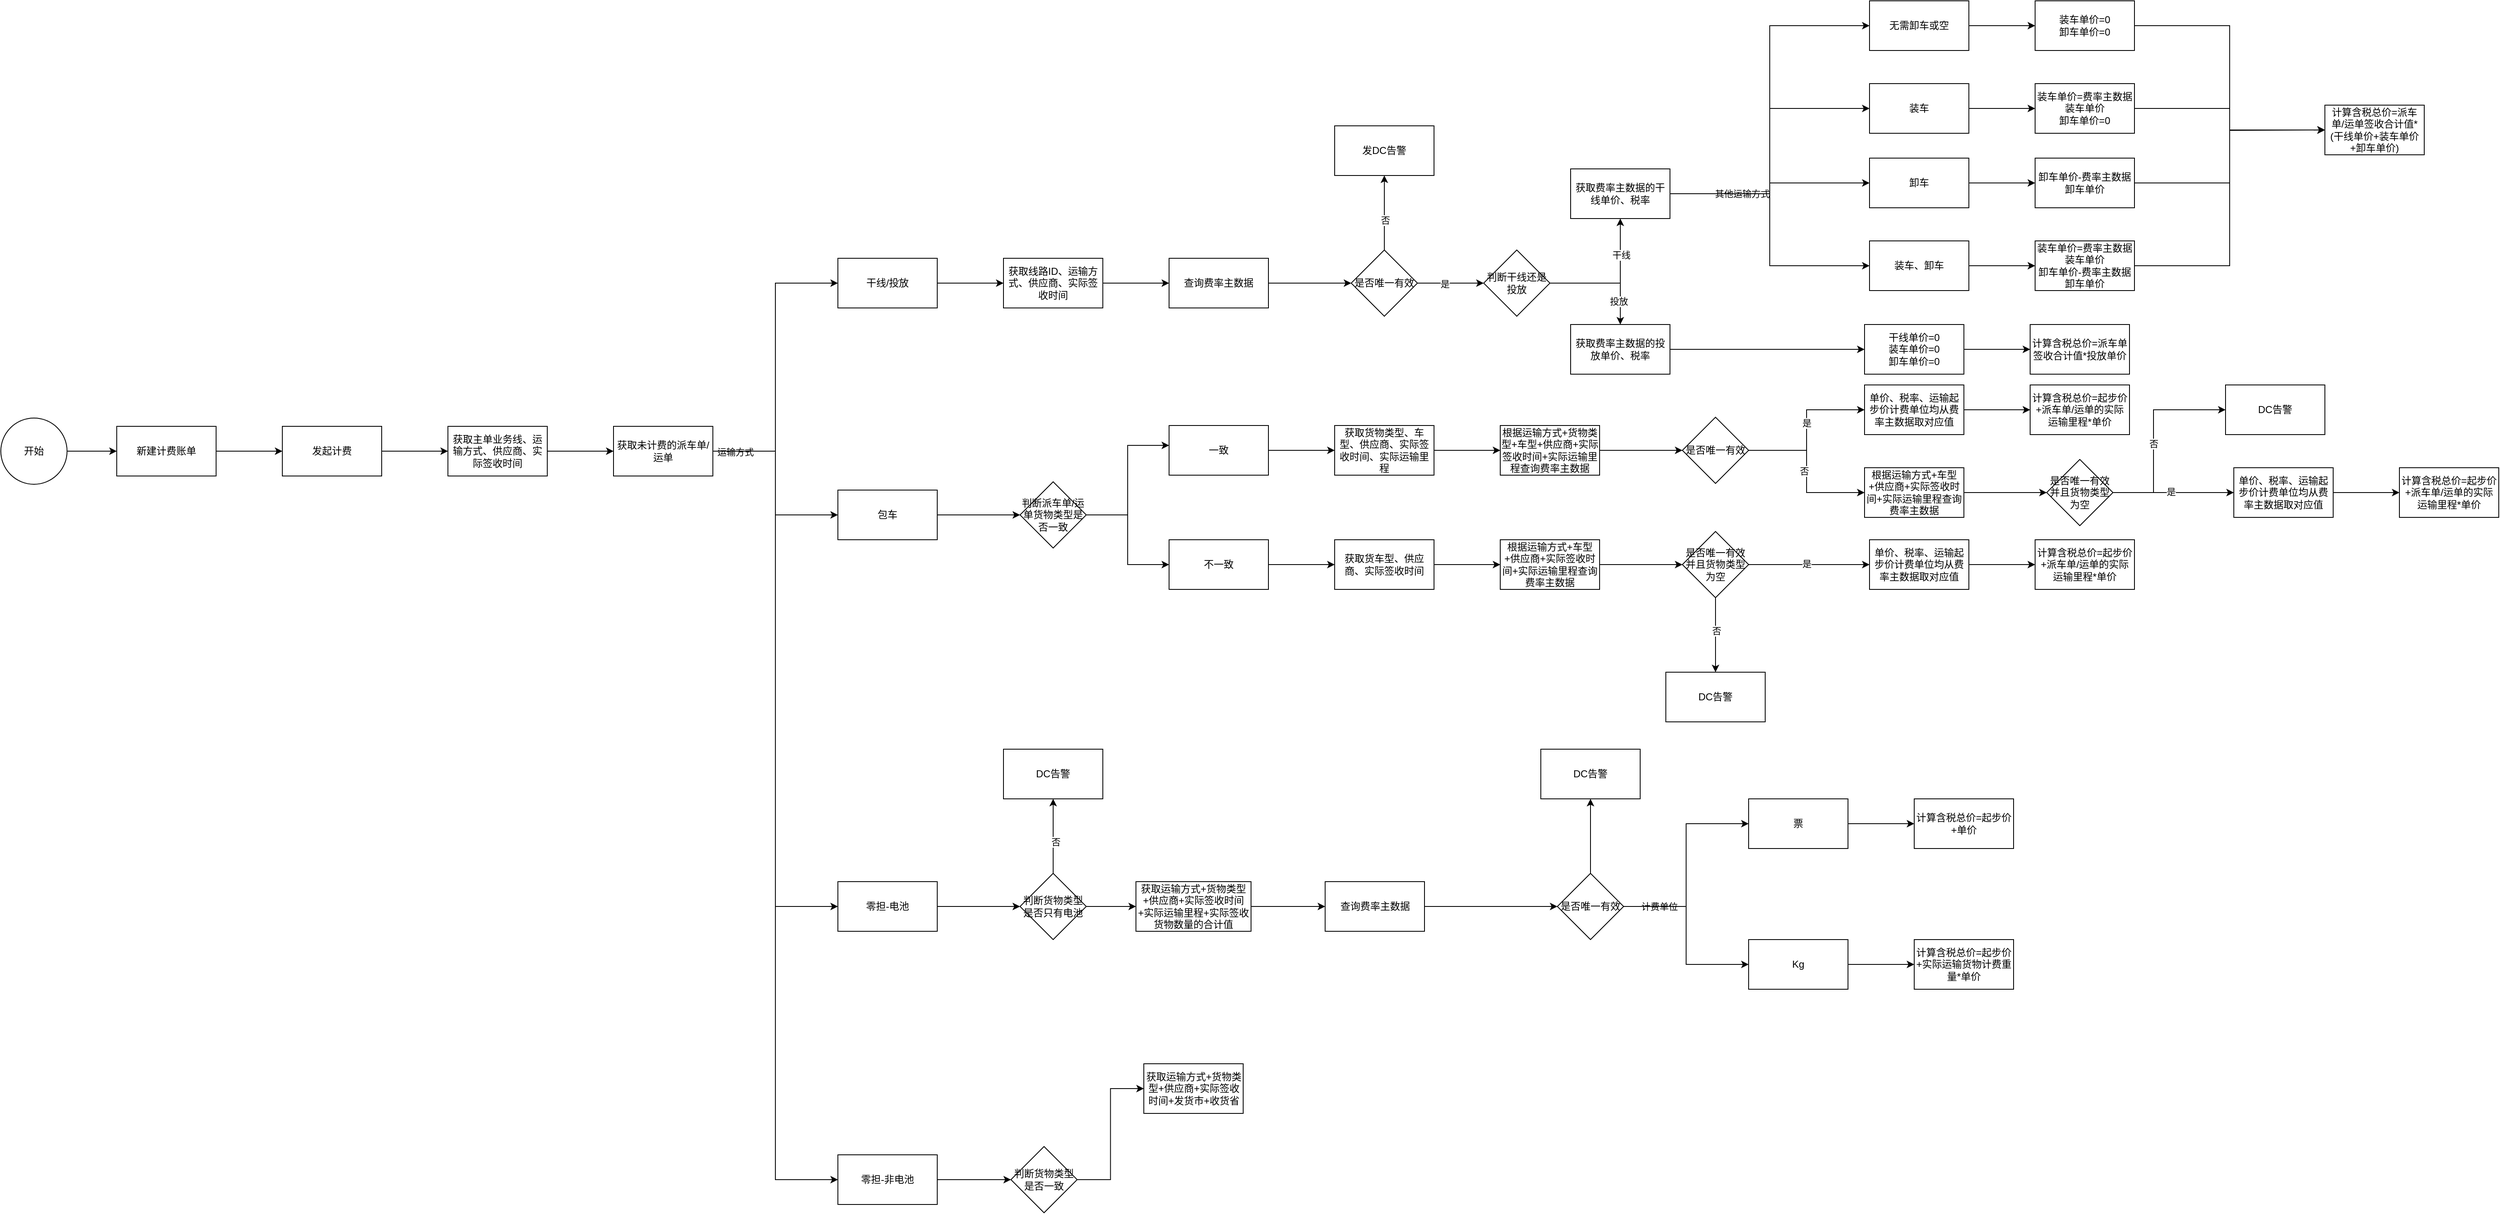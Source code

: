 <mxfile version="28.1.0">
  <diagram name="第 1 页" id="81J3v8VgtAfDuoiSXYik">
    <mxGraphModel dx="1358" dy="200830" grid="1" gridSize="10" guides="1" tooltips="1" connect="1" arrows="1" fold="1" page="1" pageScale="1" pageWidth="20000" pageHeight="200000" math="0" shadow="0">
      <root>
        <mxCell id="0" />
        <mxCell id="1" parent="0" />
        <mxCell id="ZeDddJGaVsbgRb_YvKpA-3" value="" style="edgeStyle=orthogonalEdgeStyle;rounded=0;orthogonalLoop=1;jettySize=auto;html=1;" edge="1" parent="1" source="ZeDddJGaVsbgRb_YvKpA-1" target="ZeDddJGaVsbgRb_YvKpA-2">
          <mxGeometry relative="1" as="geometry" />
        </mxCell>
        <mxCell id="ZeDddJGaVsbgRb_YvKpA-1" value="开始" style="ellipse;whiteSpace=wrap;html=1;aspect=fixed;" vertex="1" parent="1">
          <mxGeometry x="190" y="430" width="80" height="80" as="geometry" />
        </mxCell>
        <mxCell id="ZeDddJGaVsbgRb_YvKpA-5" value="" style="edgeStyle=orthogonalEdgeStyle;rounded=0;orthogonalLoop=1;jettySize=auto;html=1;" edge="1" parent="1" source="ZeDddJGaVsbgRb_YvKpA-2" target="ZeDddJGaVsbgRb_YvKpA-4">
          <mxGeometry relative="1" as="geometry" />
        </mxCell>
        <mxCell id="ZeDddJGaVsbgRb_YvKpA-2" value="新建计费账单" style="whiteSpace=wrap;html=1;" vertex="1" parent="1">
          <mxGeometry x="330" y="440" width="120" height="60" as="geometry" />
        </mxCell>
        <mxCell id="ZeDddJGaVsbgRb_YvKpA-7" value="" style="edgeStyle=orthogonalEdgeStyle;rounded=0;orthogonalLoop=1;jettySize=auto;html=1;" edge="1" parent="1" source="ZeDddJGaVsbgRb_YvKpA-4" target="ZeDddJGaVsbgRb_YvKpA-6">
          <mxGeometry relative="1" as="geometry" />
        </mxCell>
        <mxCell id="ZeDddJGaVsbgRb_YvKpA-4" value="发起计费" style="whiteSpace=wrap;html=1;" vertex="1" parent="1">
          <mxGeometry x="530" y="440" width="120" height="60" as="geometry" />
        </mxCell>
        <mxCell id="ZeDddJGaVsbgRb_YvKpA-9" value="" style="edgeStyle=orthogonalEdgeStyle;rounded=0;orthogonalLoop=1;jettySize=auto;html=1;" edge="1" parent="1" source="ZeDddJGaVsbgRb_YvKpA-6" target="ZeDddJGaVsbgRb_YvKpA-8">
          <mxGeometry relative="1" as="geometry" />
        </mxCell>
        <mxCell id="ZeDddJGaVsbgRb_YvKpA-6" value="获取主单业务线、运输方式、供应商、实际签收时间" style="whiteSpace=wrap;html=1;" vertex="1" parent="1">
          <mxGeometry x="730" y="440" width="120" height="60" as="geometry" />
        </mxCell>
        <mxCell id="ZeDddJGaVsbgRb_YvKpA-72" style="edgeStyle=orthogonalEdgeStyle;rounded=0;orthogonalLoop=1;jettySize=auto;html=1;entryX=0;entryY=0.5;entryDx=0;entryDy=0;" edge="1" parent="1" source="ZeDddJGaVsbgRb_YvKpA-8" target="ZeDddJGaVsbgRb_YvKpA-10">
          <mxGeometry relative="1" as="geometry" />
        </mxCell>
        <mxCell id="ZeDddJGaVsbgRb_YvKpA-73" style="edgeStyle=orthogonalEdgeStyle;rounded=0;orthogonalLoop=1;jettySize=auto;html=1;entryX=0;entryY=0.5;entryDx=0;entryDy=0;" edge="1" parent="1" source="ZeDddJGaVsbgRb_YvKpA-8" target="ZeDddJGaVsbgRb_YvKpA-48">
          <mxGeometry relative="1" as="geometry" />
        </mxCell>
        <mxCell id="ZeDddJGaVsbgRb_YvKpA-74" value="运输方式" style="edgeLabel;html=1;align=center;verticalAlign=middle;resizable=0;points=[];" vertex="1" connectable="0" parent="ZeDddJGaVsbgRb_YvKpA-73">
          <mxGeometry x="-0.763" y="-1" relative="1" as="geometry">
            <mxPoint as="offset" />
          </mxGeometry>
        </mxCell>
        <mxCell id="ZeDddJGaVsbgRb_YvKpA-141" value="" style="edgeStyle=orthogonalEdgeStyle;rounded=0;orthogonalLoop=1;jettySize=auto;html=1;entryX=0;entryY=0.5;entryDx=0;entryDy=0;" edge="1" parent="1" source="ZeDddJGaVsbgRb_YvKpA-8" target="ZeDddJGaVsbgRb_YvKpA-140">
          <mxGeometry relative="1" as="geometry" />
        </mxCell>
        <mxCell id="ZeDddJGaVsbgRb_YvKpA-167" style="edgeStyle=orthogonalEdgeStyle;rounded=0;orthogonalLoop=1;jettySize=auto;html=1;entryX=0;entryY=0.5;entryDx=0;entryDy=0;" edge="1" parent="1" source="ZeDddJGaVsbgRb_YvKpA-8" target="ZeDddJGaVsbgRb_YvKpA-166">
          <mxGeometry relative="1" as="geometry" />
        </mxCell>
        <mxCell id="ZeDddJGaVsbgRb_YvKpA-8" value="获取未计费的派车单/运单" style="whiteSpace=wrap;html=1;" vertex="1" parent="1">
          <mxGeometry x="930" y="440" width="120" height="60" as="geometry" />
        </mxCell>
        <mxCell id="ZeDddJGaVsbgRb_YvKpA-13" value="" style="edgeStyle=orthogonalEdgeStyle;rounded=0;orthogonalLoop=1;jettySize=auto;html=1;" edge="1" parent="1" source="ZeDddJGaVsbgRb_YvKpA-10" target="ZeDddJGaVsbgRb_YvKpA-12">
          <mxGeometry relative="1" as="geometry" />
        </mxCell>
        <mxCell id="ZeDddJGaVsbgRb_YvKpA-10" value="干线/投放" style="whiteSpace=wrap;html=1;" vertex="1" parent="1">
          <mxGeometry x="1201" y="237" width="120" height="60" as="geometry" />
        </mxCell>
        <mxCell id="ZeDddJGaVsbgRb_YvKpA-15" value="" style="edgeStyle=orthogonalEdgeStyle;rounded=0;orthogonalLoop=1;jettySize=auto;html=1;" edge="1" parent="1" source="ZeDddJGaVsbgRb_YvKpA-12" target="ZeDddJGaVsbgRb_YvKpA-14">
          <mxGeometry relative="1" as="geometry" />
        </mxCell>
        <mxCell id="ZeDddJGaVsbgRb_YvKpA-12" value="获取线路ID、运输方式、供应商、实际签收时间" style="whiteSpace=wrap;html=1;" vertex="1" parent="1">
          <mxGeometry x="1401" y="237" width="120" height="60" as="geometry" />
        </mxCell>
        <mxCell id="ZeDddJGaVsbgRb_YvKpA-17" value="" style="edgeStyle=orthogonalEdgeStyle;rounded=0;orthogonalLoop=1;jettySize=auto;html=1;" edge="1" parent="1" source="ZeDddJGaVsbgRb_YvKpA-14" target="ZeDddJGaVsbgRb_YvKpA-16">
          <mxGeometry relative="1" as="geometry" />
        </mxCell>
        <mxCell id="ZeDddJGaVsbgRb_YvKpA-14" value="查询费率主数据" style="whiteSpace=wrap;html=1;" vertex="1" parent="1">
          <mxGeometry x="1601" y="237" width="120" height="60" as="geometry" />
        </mxCell>
        <mxCell id="ZeDddJGaVsbgRb_YvKpA-19" value="" style="edgeStyle=orthogonalEdgeStyle;rounded=0;orthogonalLoop=1;jettySize=auto;html=1;" edge="1" parent="1" source="ZeDddJGaVsbgRb_YvKpA-16" target="ZeDddJGaVsbgRb_YvKpA-18">
          <mxGeometry relative="1" as="geometry" />
        </mxCell>
        <mxCell id="ZeDddJGaVsbgRb_YvKpA-20" value="否" style="edgeLabel;html=1;align=center;verticalAlign=middle;resizable=0;points=[];" vertex="1" connectable="0" parent="ZeDddJGaVsbgRb_YvKpA-19">
          <mxGeometry x="-0.2" y="-1" relative="1" as="geometry">
            <mxPoint as="offset" />
          </mxGeometry>
        </mxCell>
        <mxCell id="ZeDddJGaVsbgRb_YvKpA-55" value="" style="edgeStyle=orthogonalEdgeStyle;rounded=0;orthogonalLoop=1;jettySize=auto;html=1;" edge="1" parent="1" source="ZeDddJGaVsbgRb_YvKpA-16" target="ZeDddJGaVsbgRb_YvKpA-54">
          <mxGeometry relative="1" as="geometry" />
        </mxCell>
        <mxCell id="ZeDddJGaVsbgRb_YvKpA-88" value="是" style="edgeLabel;html=1;align=center;verticalAlign=middle;resizable=0;points=[];" vertex="1" connectable="0" parent="ZeDddJGaVsbgRb_YvKpA-55">
          <mxGeometry x="-0.189" y="-1" relative="1" as="geometry">
            <mxPoint as="offset" />
          </mxGeometry>
        </mxCell>
        <mxCell id="ZeDddJGaVsbgRb_YvKpA-16" value="是否唯一有效" style="rhombus;whiteSpace=wrap;html=1;" vertex="1" parent="1">
          <mxGeometry x="1821" y="227" width="80" height="80" as="geometry" />
        </mxCell>
        <mxCell id="ZeDddJGaVsbgRb_YvKpA-18" value="发DC告警" style="whiteSpace=wrap;html=1;" vertex="1" parent="1">
          <mxGeometry x="1801" y="77" width="120" height="60" as="geometry" />
        </mxCell>
        <mxCell id="ZeDddJGaVsbgRb_YvKpA-25" value="" style="edgeStyle=orthogonalEdgeStyle;rounded=0;orthogonalLoop=1;jettySize=auto;html=1;entryX=0;entryY=0.5;entryDx=0;entryDy=0;" edge="1" parent="1" source="ZeDddJGaVsbgRb_YvKpA-21" target="ZeDddJGaVsbgRb_YvKpA-24">
          <mxGeometry relative="1" as="geometry" />
        </mxCell>
        <mxCell id="ZeDddJGaVsbgRb_YvKpA-27" value="其他运输方式" style="edgeLabel;html=1;align=center;verticalAlign=middle;resizable=0;points=[];" vertex="1" connectable="0" parent="ZeDddJGaVsbgRb_YvKpA-25">
          <mxGeometry x="-0.609" relative="1" as="geometry">
            <mxPoint as="offset" />
          </mxGeometry>
        </mxCell>
        <mxCell id="ZeDddJGaVsbgRb_YvKpA-30" value="" style="edgeStyle=orthogonalEdgeStyle;rounded=0;orthogonalLoop=1;jettySize=auto;html=1;entryX=0;entryY=0.5;entryDx=0;entryDy=0;" edge="1" parent="1" source="ZeDddJGaVsbgRb_YvKpA-21" target="ZeDddJGaVsbgRb_YvKpA-29">
          <mxGeometry relative="1" as="geometry" />
        </mxCell>
        <mxCell id="ZeDddJGaVsbgRb_YvKpA-32" value="" style="edgeStyle=orthogonalEdgeStyle;rounded=0;orthogonalLoop=1;jettySize=auto;html=1;entryX=0;entryY=0.5;entryDx=0;entryDy=0;" edge="1" parent="1" source="ZeDddJGaVsbgRb_YvKpA-21" target="ZeDddJGaVsbgRb_YvKpA-31">
          <mxGeometry relative="1" as="geometry" />
        </mxCell>
        <mxCell id="ZeDddJGaVsbgRb_YvKpA-34" value="" style="edgeStyle=orthogonalEdgeStyle;rounded=0;orthogonalLoop=1;jettySize=auto;html=1;entryX=0;entryY=0.5;entryDx=0;entryDy=0;" edge="1" parent="1" source="ZeDddJGaVsbgRb_YvKpA-21" target="ZeDddJGaVsbgRb_YvKpA-33">
          <mxGeometry relative="1" as="geometry" />
        </mxCell>
        <mxCell id="ZeDddJGaVsbgRb_YvKpA-21" value="获取费率主数据的干线单价、税率" style="whiteSpace=wrap;html=1;" vertex="1" parent="1">
          <mxGeometry x="2086" y="129" width="120" height="60" as="geometry" />
        </mxCell>
        <mxCell id="ZeDddJGaVsbgRb_YvKpA-36" value="" style="edgeStyle=orthogonalEdgeStyle;rounded=0;orthogonalLoop=1;jettySize=auto;html=1;" edge="1" parent="1" source="ZeDddJGaVsbgRb_YvKpA-24" target="ZeDddJGaVsbgRb_YvKpA-35">
          <mxGeometry relative="1" as="geometry" />
        </mxCell>
        <mxCell id="ZeDddJGaVsbgRb_YvKpA-24" value="无需卸车或空" style="whiteSpace=wrap;html=1;" vertex="1" parent="1">
          <mxGeometry x="2447" y="-74" width="120" height="60" as="geometry" />
        </mxCell>
        <mxCell id="ZeDddJGaVsbgRb_YvKpA-38" value="" style="edgeStyle=orthogonalEdgeStyle;rounded=0;orthogonalLoop=1;jettySize=auto;html=1;" edge="1" parent="1" source="ZeDddJGaVsbgRb_YvKpA-29" target="ZeDddJGaVsbgRb_YvKpA-37">
          <mxGeometry relative="1" as="geometry" />
        </mxCell>
        <mxCell id="ZeDddJGaVsbgRb_YvKpA-29" value="装车" style="whiteSpace=wrap;html=1;" vertex="1" parent="1">
          <mxGeometry x="2447" y="26" width="120" height="60" as="geometry" />
        </mxCell>
        <mxCell id="ZeDddJGaVsbgRb_YvKpA-40" value="" style="edgeStyle=orthogonalEdgeStyle;rounded=0;orthogonalLoop=1;jettySize=auto;html=1;" edge="1" parent="1" source="ZeDddJGaVsbgRb_YvKpA-31" target="ZeDddJGaVsbgRb_YvKpA-39">
          <mxGeometry relative="1" as="geometry" />
        </mxCell>
        <mxCell id="ZeDddJGaVsbgRb_YvKpA-31" value="卸车" style="whiteSpace=wrap;html=1;" vertex="1" parent="1">
          <mxGeometry x="2447" y="116" width="120" height="60" as="geometry" />
        </mxCell>
        <mxCell id="ZeDddJGaVsbgRb_YvKpA-42" value="" style="edgeStyle=orthogonalEdgeStyle;rounded=0;orthogonalLoop=1;jettySize=auto;html=1;" edge="1" parent="1" source="ZeDddJGaVsbgRb_YvKpA-33" target="ZeDddJGaVsbgRb_YvKpA-41">
          <mxGeometry relative="1" as="geometry" />
        </mxCell>
        <mxCell id="ZeDddJGaVsbgRb_YvKpA-33" value="装车、卸车" style="whiteSpace=wrap;html=1;" vertex="1" parent="1">
          <mxGeometry x="2447" y="216" width="120" height="60" as="geometry" />
        </mxCell>
        <mxCell id="ZeDddJGaVsbgRb_YvKpA-44" value="" style="edgeStyle=orthogonalEdgeStyle;rounded=0;orthogonalLoop=1;jettySize=auto;html=1;entryX=0;entryY=0.5;entryDx=0;entryDy=0;" edge="1" parent="1" source="ZeDddJGaVsbgRb_YvKpA-35" target="ZeDddJGaVsbgRb_YvKpA-43">
          <mxGeometry relative="1" as="geometry" />
        </mxCell>
        <mxCell id="ZeDddJGaVsbgRb_YvKpA-35" value="装车单价=0&lt;div&gt;卸车单价=0&lt;/div&gt;" style="whiteSpace=wrap;html=1;" vertex="1" parent="1">
          <mxGeometry x="2647" y="-74" width="120" height="60" as="geometry" />
        </mxCell>
        <mxCell id="ZeDddJGaVsbgRb_YvKpA-45" style="edgeStyle=orthogonalEdgeStyle;rounded=0;orthogonalLoop=1;jettySize=auto;html=1;" edge="1" parent="1" source="ZeDddJGaVsbgRb_YvKpA-37">
          <mxGeometry relative="1" as="geometry">
            <mxPoint x="2997" y="82" as="targetPoint" />
          </mxGeometry>
        </mxCell>
        <mxCell id="ZeDddJGaVsbgRb_YvKpA-37" value="装车单价=费率主数据装车单价&lt;div&gt;卸车单价=0&lt;/div&gt;" style="whiteSpace=wrap;html=1;" vertex="1" parent="1">
          <mxGeometry x="2647" y="26" width="120" height="60" as="geometry" />
        </mxCell>
        <mxCell id="ZeDddJGaVsbgRb_YvKpA-46" style="edgeStyle=orthogonalEdgeStyle;rounded=0;orthogonalLoop=1;jettySize=auto;html=1;entryX=0;entryY=0.5;entryDx=0;entryDy=0;" edge="1" parent="1" source="ZeDddJGaVsbgRb_YvKpA-39" target="ZeDddJGaVsbgRb_YvKpA-43">
          <mxGeometry relative="1" as="geometry" />
        </mxCell>
        <mxCell id="ZeDddJGaVsbgRb_YvKpA-39" value="卸车单价-费率主数据卸车单价" style="whiteSpace=wrap;html=1;" vertex="1" parent="1">
          <mxGeometry x="2647" y="116" width="120" height="60" as="geometry" />
        </mxCell>
        <mxCell id="ZeDddJGaVsbgRb_YvKpA-47" style="edgeStyle=orthogonalEdgeStyle;rounded=0;orthogonalLoop=1;jettySize=auto;html=1;entryX=0;entryY=0.5;entryDx=0;entryDy=0;" edge="1" parent="1" source="ZeDddJGaVsbgRb_YvKpA-41" target="ZeDddJGaVsbgRb_YvKpA-43">
          <mxGeometry relative="1" as="geometry" />
        </mxCell>
        <mxCell id="ZeDddJGaVsbgRb_YvKpA-41" value="装车单价=费率主数据装车单价&lt;div&gt;卸车单价-费率主数据卸车单价&lt;/div&gt;" style="whiteSpace=wrap;html=1;" vertex="1" parent="1">
          <mxGeometry x="2647" y="216" width="120" height="60" as="geometry" />
        </mxCell>
        <mxCell id="ZeDddJGaVsbgRb_YvKpA-43" value="计算含税总价=派车单/运单签收合计值*(干线单价+装车单价+卸车单价)" style="whiteSpace=wrap;html=1;" vertex="1" parent="1">
          <mxGeometry x="2997" y="52" width="120" height="60" as="geometry" />
        </mxCell>
        <mxCell id="ZeDddJGaVsbgRb_YvKpA-67" value="" style="edgeStyle=orthogonalEdgeStyle;rounded=0;orthogonalLoop=1;jettySize=auto;html=1;" edge="1" parent="1" source="ZeDddJGaVsbgRb_YvKpA-48" target="ZeDddJGaVsbgRb_YvKpA-66">
          <mxGeometry relative="1" as="geometry" />
        </mxCell>
        <mxCell id="ZeDddJGaVsbgRb_YvKpA-48" value="包车" style="whiteSpace=wrap;html=1;" vertex="1" parent="1">
          <mxGeometry x="1201" y="517" width="120" height="60" as="geometry" />
        </mxCell>
        <mxCell id="ZeDddJGaVsbgRb_YvKpA-57" style="edgeStyle=orthogonalEdgeStyle;rounded=0;orthogonalLoop=1;jettySize=auto;html=1;entryX=0.5;entryY=1;entryDx=0;entryDy=0;" edge="1" parent="1" source="ZeDddJGaVsbgRb_YvKpA-54" target="ZeDddJGaVsbgRb_YvKpA-21">
          <mxGeometry relative="1" as="geometry" />
        </mxCell>
        <mxCell id="ZeDddJGaVsbgRb_YvKpA-58" value="干线" style="edgeLabel;html=1;align=center;verticalAlign=middle;resizable=0;points=[];" vertex="1" connectable="0" parent="ZeDddJGaVsbgRb_YvKpA-57">
          <mxGeometry x="0.46" y="-1" relative="1" as="geometry">
            <mxPoint as="offset" />
          </mxGeometry>
        </mxCell>
        <mxCell id="ZeDddJGaVsbgRb_YvKpA-60" value="" style="edgeStyle=orthogonalEdgeStyle;rounded=0;orthogonalLoop=1;jettySize=auto;html=1;" edge="1" parent="1" source="ZeDddJGaVsbgRb_YvKpA-54" target="ZeDddJGaVsbgRb_YvKpA-59">
          <mxGeometry relative="1" as="geometry" />
        </mxCell>
        <mxCell id="ZeDddJGaVsbgRb_YvKpA-61" value="投放" style="edgeLabel;html=1;align=center;verticalAlign=middle;resizable=0;points=[];" vertex="1" connectable="0" parent="ZeDddJGaVsbgRb_YvKpA-60">
          <mxGeometry x="0.585" y="-2" relative="1" as="geometry">
            <mxPoint as="offset" />
          </mxGeometry>
        </mxCell>
        <mxCell id="ZeDddJGaVsbgRb_YvKpA-54" value="判断干线还是投放" style="rhombus;whiteSpace=wrap;html=1;" vertex="1" parent="1">
          <mxGeometry x="1981" y="227" width="80" height="80" as="geometry" />
        </mxCell>
        <mxCell id="ZeDddJGaVsbgRb_YvKpA-63" value="" style="edgeStyle=orthogonalEdgeStyle;rounded=0;orthogonalLoop=1;jettySize=auto;html=1;" edge="1" parent="1" source="ZeDddJGaVsbgRb_YvKpA-59" target="ZeDddJGaVsbgRb_YvKpA-62">
          <mxGeometry relative="1" as="geometry" />
        </mxCell>
        <mxCell id="ZeDddJGaVsbgRb_YvKpA-59" value="获取费率主数据的投放单价、税率" style="whiteSpace=wrap;html=1;" vertex="1" parent="1">
          <mxGeometry x="2086" y="317" width="120" height="60" as="geometry" />
        </mxCell>
        <mxCell id="ZeDddJGaVsbgRb_YvKpA-65" value="" style="edgeStyle=orthogonalEdgeStyle;rounded=0;orthogonalLoop=1;jettySize=auto;html=1;" edge="1" parent="1" source="ZeDddJGaVsbgRb_YvKpA-62" target="ZeDddJGaVsbgRb_YvKpA-64">
          <mxGeometry relative="1" as="geometry" />
        </mxCell>
        <mxCell id="ZeDddJGaVsbgRb_YvKpA-62" value="干线单价=0&lt;div&gt;装车单价=0&lt;/div&gt;&lt;div&gt;卸车单价=0&lt;/div&gt;" style="whiteSpace=wrap;html=1;" vertex="1" parent="1">
          <mxGeometry x="2441" y="317" width="120" height="60" as="geometry" />
        </mxCell>
        <mxCell id="ZeDddJGaVsbgRb_YvKpA-64" value="计算含税总价=派车单签收合计值*投放单价" style="whiteSpace=wrap;html=1;" vertex="1" parent="1">
          <mxGeometry x="2641" y="317" width="120" height="60" as="geometry" />
        </mxCell>
        <mxCell id="ZeDddJGaVsbgRb_YvKpA-81" style="edgeStyle=orthogonalEdgeStyle;rounded=0;orthogonalLoop=1;jettySize=auto;html=1;entryX=0;entryY=0.5;entryDx=0;entryDy=0;" edge="1" parent="1" source="ZeDddJGaVsbgRb_YvKpA-66" target="ZeDddJGaVsbgRb_YvKpA-79">
          <mxGeometry relative="1" as="geometry" />
        </mxCell>
        <mxCell id="ZeDddJGaVsbgRb_YvKpA-66" value="判断派车单/运单货物类型是否一致" style="rhombus;whiteSpace=wrap;html=1;" vertex="1" parent="1">
          <mxGeometry x="1421" y="507" width="80" height="80" as="geometry" />
        </mxCell>
        <mxCell id="ZeDddJGaVsbgRb_YvKpA-76" style="edgeStyle=orthogonalEdgeStyle;rounded=0;orthogonalLoop=1;jettySize=auto;html=1;entryX=0;entryY=0.5;entryDx=0;entryDy=0;" edge="1" parent="1" source="ZeDddJGaVsbgRb_YvKpA-68" target="ZeDddJGaVsbgRb_YvKpA-75">
          <mxGeometry relative="1" as="geometry" />
        </mxCell>
        <mxCell id="ZeDddJGaVsbgRb_YvKpA-68" value="一致" style="whiteSpace=wrap;html=1;" vertex="1" parent="1">
          <mxGeometry x="1601" y="439" width="120" height="60" as="geometry" />
        </mxCell>
        <mxCell id="ZeDddJGaVsbgRb_YvKpA-83" value="" style="edgeStyle=orthogonalEdgeStyle;rounded=0;orthogonalLoop=1;jettySize=auto;html=1;" edge="1" parent="1" source="ZeDddJGaVsbgRb_YvKpA-75" target="ZeDddJGaVsbgRb_YvKpA-82">
          <mxGeometry relative="1" as="geometry" />
        </mxCell>
        <mxCell id="ZeDddJGaVsbgRb_YvKpA-75" value="获取货物类型、车型、供应商、实际签收时间、实际运输里程" style="whiteSpace=wrap;html=1;" vertex="1" parent="1">
          <mxGeometry x="1801" y="439" width="120" height="60" as="geometry" />
        </mxCell>
        <mxCell id="ZeDddJGaVsbgRb_YvKpA-77" style="edgeStyle=orthogonalEdgeStyle;rounded=0;orthogonalLoop=1;jettySize=auto;html=1;entryX=0;entryY=0.4;entryDx=0;entryDy=0;entryPerimeter=0;" edge="1" parent="1" source="ZeDddJGaVsbgRb_YvKpA-66" target="ZeDddJGaVsbgRb_YvKpA-68">
          <mxGeometry relative="1" as="geometry" />
        </mxCell>
        <mxCell id="ZeDddJGaVsbgRb_YvKpA-78" style="edgeStyle=orthogonalEdgeStyle;rounded=0;orthogonalLoop=1;jettySize=auto;html=1;entryX=0;entryY=0.5;entryDx=0;entryDy=0;" edge="1" source="ZeDddJGaVsbgRb_YvKpA-79" target="ZeDddJGaVsbgRb_YvKpA-80" parent="1">
          <mxGeometry relative="1" as="geometry" />
        </mxCell>
        <mxCell id="ZeDddJGaVsbgRb_YvKpA-79" value="不一致" style="whiteSpace=wrap;html=1;" vertex="1" parent="1">
          <mxGeometry x="1601" y="577" width="120" height="60" as="geometry" />
        </mxCell>
        <mxCell id="ZeDddJGaVsbgRb_YvKpA-104" style="edgeStyle=orthogonalEdgeStyle;rounded=0;orthogonalLoop=1;jettySize=auto;html=1;entryX=0;entryY=0.5;entryDx=0;entryDy=0;" edge="1" parent="1" source="ZeDddJGaVsbgRb_YvKpA-80" target="ZeDddJGaVsbgRb_YvKpA-100">
          <mxGeometry relative="1" as="geometry" />
        </mxCell>
        <mxCell id="ZeDddJGaVsbgRb_YvKpA-80" value="获取货车型、供应商、实际签收时间" style="whiteSpace=wrap;html=1;" vertex="1" parent="1">
          <mxGeometry x="1801" y="577" width="120" height="60" as="geometry" />
        </mxCell>
        <mxCell id="ZeDddJGaVsbgRb_YvKpA-85" value="" style="edgeStyle=orthogonalEdgeStyle;rounded=0;orthogonalLoop=1;jettySize=auto;html=1;" edge="1" parent="1" source="ZeDddJGaVsbgRb_YvKpA-82" target="ZeDddJGaVsbgRb_YvKpA-84">
          <mxGeometry relative="1" as="geometry" />
        </mxCell>
        <mxCell id="ZeDddJGaVsbgRb_YvKpA-82" value="根据运输方式+货物类型+车型+供应商+实际签收时间+实际运输里程查询费率主数据" style="whiteSpace=wrap;html=1;" vertex="1" parent="1">
          <mxGeometry x="2001" y="439" width="120" height="60" as="geometry" />
        </mxCell>
        <mxCell id="ZeDddJGaVsbgRb_YvKpA-87" value="" style="edgeStyle=orthogonalEdgeStyle;rounded=0;orthogonalLoop=1;jettySize=auto;html=1;" edge="1" parent="1" source="ZeDddJGaVsbgRb_YvKpA-84" target="ZeDddJGaVsbgRb_YvKpA-86">
          <mxGeometry relative="1" as="geometry" />
        </mxCell>
        <mxCell id="ZeDddJGaVsbgRb_YvKpA-89" value="是" style="edgeLabel;html=1;align=center;verticalAlign=middle;resizable=0;points=[];" vertex="1" connectable="0" parent="ZeDddJGaVsbgRb_YvKpA-87">
          <mxGeometry x="0.093" relative="1" as="geometry">
            <mxPoint as="offset" />
          </mxGeometry>
        </mxCell>
        <mxCell id="ZeDddJGaVsbgRb_YvKpA-93" value="" style="edgeStyle=orthogonalEdgeStyle;rounded=0;orthogonalLoop=1;jettySize=auto;html=1;entryX=0;entryY=0.5;entryDx=0;entryDy=0;" edge="1" parent="1" source="ZeDddJGaVsbgRb_YvKpA-84" target="ZeDddJGaVsbgRb_YvKpA-126">
          <mxGeometry relative="1" as="geometry">
            <mxPoint x="2441" y="510" as="targetPoint" />
          </mxGeometry>
        </mxCell>
        <mxCell id="ZeDddJGaVsbgRb_YvKpA-94" value="否" style="edgeLabel;html=1;align=center;verticalAlign=middle;resizable=0;points=[];" vertex="1" connectable="0" parent="ZeDddJGaVsbgRb_YvKpA-93">
          <mxGeometry x="-0.004" y="-3" relative="1" as="geometry">
            <mxPoint as="offset" />
          </mxGeometry>
        </mxCell>
        <mxCell id="ZeDddJGaVsbgRb_YvKpA-84" value="是否唯一有效" style="rhombus;whiteSpace=wrap;html=1;" vertex="1" parent="1">
          <mxGeometry x="2221" y="429" width="80" height="80" as="geometry" />
        </mxCell>
        <mxCell id="ZeDddJGaVsbgRb_YvKpA-91" value="" style="edgeStyle=orthogonalEdgeStyle;rounded=0;orthogonalLoop=1;jettySize=auto;html=1;" edge="1" parent="1" source="ZeDddJGaVsbgRb_YvKpA-86" target="ZeDddJGaVsbgRb_YvKpA-90">
          <mxGeometry relative="1" as="geometry" />
        </mxCell>
        <mxCell id="ZeDddJGaVsbgRb_YvKpA-86" value="&lt;div&gt;单价、&lt;span style=&quot;background-color: transparent; color: light-dark(rgb(0, 0, 0), rgb(255, 255, 255));&quot;&gt;税率、&lt;/span&gt;&lt;span style=&quot;background-color: transparent; color: light-dark(rgb(0, 0, 0), rgb(255, 255, 255));&quot;&gt;运输起步价&lt;/span&gt;&lt;span style=&quot;background-color: transparent; color: light-dark(rgb(0, 0, 0), rgb(255, 255, 255));&quot;&gt;计费单位均从费率主数据取对应值&lt;/span&gt;&lt;/div&gt;" style="whiteSpace=wrap;html=1;" vertex="1" parent="1">
          <mxGeometry x="2441" y="390" width="120" height="60" as="geometry" />
        </mxCell>
        <mxCell id="ZeDddJGaVsbgRb_YvKpA-90" value="&lt;div&gt;计算含税总价=起步价+派车单/运单的实际运输里程*单价&lt;/div&gt;" style="whiteSpace=wrap;html=1;" vertex="1" parent="1">
          <mxGeometry x="2641" y="390" width="120" height="60" as="geometry" />
        </mxCell>
        <mxCell id="ZeDddJGaVsbgRb_YvKpA-106" value="" style="edgeStyle=orthogonalEdgeStyle;rounded=0;orthogonalLoop=1;jettySize=auto;html=1;" edge="1" parent="1" source="ZeDddJGaVsbgRb_YvKpA-100" target="ZeDddJGaVsbgRb_YvKpA-105">
          <mxGeometry relative="1" as="geometry" />
        </mxCell>
        <mxCell id="ZeDddJGaVsbgRb_YvKpA-100" value="根据运输方式+车型+供应商+实际签收时间+实际运输里程查询费率主数据" style="whiteSpace=wrap;html=1;" vertex="1" parent="1">
          <mxGeometry x="2001" y="577" width="120" height="60" as="geometry" />
        </mxCell>
        <mxCell id="ZeDddJGaVsbgRb_YvKpA-101" value="" style="edgeStyle=orthogonalEdgeStyle;rounded=0;orthogonalLoop=1;jettySize=auto;html=1;" edge="1" source="ZeDddJGaVsbgRb_YvKpA-102" target="ZeDddJGaVsbgRb_YvKpA-103" parent="1">
          <mxGeometry relative="1" as="geometry" />
        </mxCell>
        <mxCell id="ZeDddJGaVsbgRb_YvKpA-102" value="单价、&lt;span style=&quot;color: light-dark(rgb(0, 0, 0), rgb(255, 255, 255)); background-color: transparent;&quot;&gt;税率、&lt;/span&gt;&lt;span style=&quot;color: light-dark(rgb(0, 0, 0), rgb(255, 255, 255)); background-color: transparent;&quot;&gt;运输起步价&lt;/span&gt;&lt;span style=&quot;color: light-dark(rgb(0, 0, 0), rgb(255, 255, 255)); background-color: transparent;&quot;&gt;计费单位均从费率主数据取对应值&lt;/span&gt;" style="whiteSpace=wrap;html=1;" vertex="1" parent="1">
          <mxGeometry x="2447" y="577" width="120" height="60" as="geometry" />
        </mxCell>
        <mxCell id="ZeDddJGaVsbgRb_YvKpA-103" value="计算含税总价=起步价+派车单/运单的实际运输里程*单价" style="whiteSpace=wrap;html=1;" vertex="1" parent="1">
          <mxGeometry x="2647" y="577" width="120" height="60" as="geometry" />
        </mxCell>
        <mxCell id="ZeDddJGaVsbgRb_YvKpA-107" style="edgeStyle=orthogonalEdgeStyle;rounded=0;orthogonalLoop=1;jettySize=auto;html=1;entryX=0;entryY=0.5;entryDx=0;entryDy=0;" edge="1" parent="1" source="ZeDddJGaVsbgRb_YvKpA-105" target="ZeDddJGaVsbgRb_YvKpA-102">
          <mxGeometry relative="1" as="geometry" />
        </mxCell>
        <mxCell id="ZeDddJGaVsbgRb_YvKpA-108" value="是" style="edgeLabel;html=1;align=center;verticalAlign=middle;resizable=0;points=[];" vertex="1" connectable="0" parent="ZeDddJGaVsbgRb_YvKpA-107">
          <mxGeometry x="-0.047" y="1" relative="1" as="geometry">
            <mxPoint as="offset" />
          </mxGeometry>
        </mxCell>
        <mxCell id="ZeDddJGaVsbgRb_YvKpA-112" value="" style="edgeStyle=orthogonalEdgeStyle;rounded=0;orthogonalLoop=1;jettySize=auto;html=1;" edge="1" parent="1" source="ZeDddJGaVsbgRb_YvKpA-105" target="ZeDddJGaVsbgRb_YvKpA-111">
          <mxGeometry relative="1" as="geometry" />
        </mxCell>
        <mxCell id="ZeDddJGaVsbgRb_YvKpA-113" value="否" style="edgeLabel;html=1;align=center;verticalAlign=middle;resizable=0;points=[];" vertex="1" connectable="0" parent="ZeDddJGaVsbgRb_YvKpA-112">
          <mxGeometry x="-0.108" y="1" relative="1" as="geometry">
            <mxPoint as="offset" />
          </mxGeometry>
        </mxCell>
        <mxCell id="ZeDddJGaVsbgRb_YvKpA-105" value="是否唯一有效并且货物类型为空" style="rhombus;whiteSpace=wrap;html=1;" vertex="1" parent="1">
          <mxGeometry x="2221" y="567" width="80" height="80" as="geometry" />
        </mxCell>
        <mxCell id="ZeDddJGaVsbgRb_YvKpA-111" value="DC告警" style="whiteSpace=wrap;html=1;" vertex="1" parent="1">
          <mxGeometry x="2201" y="737" width="120" height="60" as="geometry" />
        </mxCell>
        <mxCell id="ZeDddJGaVsbgRb_YvKpA-125" value="" style="edgeStyle=orthogonalEdgeStyle;rounded=0;orthogonalLoop=1;jettySize=auto;html=1;" edge="1" source="ZeDddJGaVsbgRb_YvKpA-126" target="ZeDddJGaVsbgRb_YvKpA-134" parent="1">
          <mxGeometry relative="1" as="geometry" />
        </mxCell>
        <mxCell id="ZeDddJGaVsbgRb_YvKpA-126" value="根据运输方式+车型+供应商+实际签收时间+实际运输里程查询费率主数据" style="whiteSpace=wrap;html=1;" vertex="1" parent="1">
          <mxGeometry x="2441" y="490" width="120" height="60" as="geometry" />
        </mxCell>
        <mxCell id="ZeDddJGaVsbgRb_YvKpA-127" value="" style="edgeStyle=orthogonalEdgeStyle;rounded=0;orthogonalLoop=1;jettySize=auto;html=1;" edge="1" source="ZeDddJGaVsbgRb_YvKpA-128" target="ZeDddJGaVsbgRb_YvKpA-129" parent="1">
          <mxGeometry relative="1" as="geometry" />
        </mxCell>
        <mxCell id="ZeDddJGaVsbgRb_YvKpA-128" value="单价、&lt;span style=&quot;color: light-dark(rgb(0, 0, 0), rgb(255, 255, 255)); background-color: transparent;&quot;&gt;税率、&lt;/span&gt;&lt;span style=&quot;color: light-dark(rgb(0, 0, 0), rgb(255, 255, 255)); background-color: transparent;&quot;&gt;运输起步价&lt;/span&gt;&lt;span style=&quot;color: light-dark(rgb(0, 0, 0), rgb(255, 255, 255)); background-color: transparent;&quot;&gt;计费单位均从费率主数据取对应值&lt;/span&gt;" style="whiteSpace=wrap;html=1;" vertex="1" parent="1">
          <mxGeometry x="2887" y="490" width="120" height="60" as="geometry" />
        </mxCell>
        <mxCell id="ZeDddJGaVsbgRb_YvKpA-129" value="计算含税总价=起步价+派车单/运单的实际运输里程*单价" style="whiteSpace=wrap;html=1;" vertex="1" parent="1">
          <mxGeometry x="3087" y="490" width="120" height="60" as="geometry" />
        </mxCell>
        <mxCell id="ZeDddJGaVsbgRb_YvKpA-130" style="edgeStyle=orthogonalEdgeStyle;rounded=0;orthogonalLoop=1;jettySize=auto;html=1;entryX=0;entryY=0.5;entryDx=0;entryDy=0;" edge="1" source="ZeDddJGaVsbgRb_YvKpA-134" target="ZeDddJGaVsbgRb_YvKpA-128" parent="1">
          <mxGeometry relative="1" as="geometry" />
        </mxCell>
        <mxCell id="ZeDddJGaVsbgRb_YvKpA-131" value="是" style="edgeLabel;html=1;align=center;verticalAlign=middle;resizable=0;points=[];" vertex="1" connectable="0" parent="ZeDddJGaVsbgRb_YvKpA-130">
          <mxGeometry x="-0.047" y="1" relative="1" as="geometry">
            <mxPoint as="offset" />
          </mxGeometry>
        </mxCell>
        <mxCell id="ZeDddJGaVsbgRb_YvKpA-136" style="edgeStyle=orthogonalEdgeStyle;rounded=0;orthogonalLoop=1;jettySize=auto;html=1;entryX=0;entryY=0.5;entryDx=0;entryDy=0;" edge="1" parent="1" source="ZeDddJGaVsbgRb_YvKpA-134" target="ZeDddJGaVsbgRb_YvKpA-135">
          <mxGeometry relative="1" as="geometry">
            <Array as="points">
              <mxPoint x="2790" y="520" />
              <mxPoint x="2790" y="420" />
            </Array>
          </mxGeometry>
        </mxCell>
        <mxCell id="ZeDddJGaVsbgRb_YvKpA-138" value="否" style="edgeLabel;html=1;align=center;verticalAlign=middle;resizable=0;points=[];" vertex="1" connectable="0" parent="ZeDddJGaVsbgRb_YvKpA-136">
          <mxGeometry x="-0.08" relative="1" as="geometry">
            <mxPoint as="offset" />
          </mxGeometry>
        </mxCell>
        <mxCell id="ZeDddJGaVsbgRb_YvKpA-134" value="是否唯一有效并且货物类型为空" style="rhombus;whiteSpace=wrap;html=1;" vertex="1" parent="1">
          <mxGeometry x="2661" y="480" width="80" height="80" as="geometry" />
        </mxCell>
        <mxCell id="ZeDddJGaVsbgRb_YvKpA-135" value="DC告警" style="whiteSpace=wrap;html=1;" vertex="1" parent="1">
          <mxGeometry x="2877" y="390" width="120" height="60" as="geometry" />
        </mxCell>
        <mxCell id="ZeDddJGaVsbgRb_YvKpA-143" value="" style="edgeStyle=orthogonalEdgeStyle;rounded=0;orthogonalLoop=1;jettySize=auto;html=1;" edge="1" parent="1" source="ZeDddJGaVsbgRb_YvKpA-140" target="ZeDddJGaVsbgRb_YvKpA-142">
          <mxGeometry relative="1" as="geometry" />
        </mxCell>
        <mxCell id="ZeDddJGaVsbgRb_YvKpA-140" value="零担-电池" style="whiteSpace=wrap;html=1;" vertex="1" parent="1">
          <mxGeometry x="1201" y="990" width="120" height="60" as="geometry" />
        </mxCell>
        <mxCell id="ZeDddJGaVsbgRb_YvKpA-145" value="" style="edgeStyle=orthogonalEdgeStyle;rounded=0;orthogonalLoop=1;jettySize=auto;html=1;" edge="1" parent="1" source="ZeDddJGaVsbgRb_YvKpA-142" target="ZeDddJGaVsbgRb_YvKpA-144">
          <mxGeometry relative="1" as="geometry" />
        </mxCell>
        <mxCell id="ZeDddJGaVsbgRb_YvKpA-147" value="" style="edgeStyle=orthogonalEdgeStyle;rounded=0;orthogonalLoop=1;jettySize=auto;html=1;" edge="1" parent="1" source="ZeDddJGaVsbgRb_YvKpA-142" target="ZeDddJGaVsbgRb_YvKpA-146">
          <mxGeometry relative="1" as="geometry" />
        </mxCell>
        <mxCell id="ZeDddJGaVsbgRb_YvKpA-148" value="否" style="edgeLabel;html=1;align=center;verticalAlign=middle;resizable=0;points=[];" vertex="1" connectable="0" parent="ZeDddJGaVsbgRb_YvKpA-147">
          <mxGeometry x="-0.143" y="-3" relative="1" as="geometry">
            <mxPoint as="offset" />
          </mxGeometry>
        </mxCell>
        <mxCell id="ZeDddJGaVsbgRb_YvKpA-142" value="判断货物类型是否只有电池" style="rhombus;whiteSpace=wrap;html=1;" vertex="1" parent="1">
          <mxGeometry x="1421" y="980" width="80" height="80" as="geometry" />
        </mxCell>
        <mxCell id="ZeDddJGaVsbgRb_YvKpA-150" value="" style="edgeStyle=orthogonalEdgeStyle;rounded=0;orthogonalLoop=1;jettySize=auto;html=1;" edge="1" parent="1" source="ZeDddJGaVsbgRb_YvKpA-144" target="ZeDddJGaVsbgRb_YvKpA-149">
          <mxGeometry relative="1" as="geometry" />
        </mxCell>
        <mxCell id="ZeDddJGaVsbgRb_YvKpA-144" value="获取运输方式+货物类型+供应商+实际签收时间+实际运输里程+实际签收货物数量的合计值" style="whiteSpace=wrap;html=1;" vertex="1" parent="1">
          <mxGeometry x="1561" y="990" width="139" height="60" as="geometry" />
        </mxCell>
        <mxCell id="ZeDddJGaVsbgRb_YvKpA-146" value="DC告警" style="whiteSpace=wrap;html=1;" vertex="1" parent="1">
          <mxGeometry x="1401" y="830" width="120" height="60" as="geometry" />
        </mxCell>
        <mxCell id="ZeDddJGaVsbgRb_YvKpA-152" style="edgeStyle=orthogonalEdgeStyle;rounded=0;orthogonalLoop=1;jettySize=auto;html=1;entryX=0;entryY=0.5;entryDx=0;entryDy=0;" edge="1" parent="1" source="ZeDddJGaVsbgRb_YvKpA-149" target="ZeDddJGaVsbgRb_YvKpA-151">
          <mxGeometry relative="1" as="geometry" />
        </mxCell>
        <mxCell id="ZeDddJGaVsbgRb_YvKpA-149" value="查询费率主数据" style="whiteSpace=wrap;html=1;" vertex="1" parent="1">
          <mxGeometry x="1789.5" y="990" width="120" height="60" as="geometry" />
        </mxCell>
        <mxCell id="ZeDddJGaVsbgRb_YvKpA-154" value="" style="edgeStyle=orthogonalEdgeStyle;rounded=0;orthogonalLoop=1;jettySize=auto;html=1;" edge="1" parent="1" source="ZeDddJGaVsbgRb_YvKpA-151" target="ZeDddJGaVsbgRb_YvKpA-153">
          <mxGeometry relative="1" as="geometry" />
        </mxCell>
        <mxCell id="ZeDddJGaVsbgRb_YvKpA-158" value="" style="edgeStyle=orthogonalEdgeStyle;rounded=0;orthogonalLoop=1;jettySize=auto;html=1;entryX=0;entryY=0.5;entryDx=0;entryDy=0;" edge="1" parent="1" source="ZeDddJGaVsbgRb_YvKpA-151" target="ZeDddJGaVsbgRb_YvKpA-157">
          <mxGeometry relative="1" as="geometry" />
        </mxCell>
        <mxCell id="ZeDddJGaVsbgRb_YvKpA-159" value="计费单位" style="edgeLabel;html=1;align=center;verticalAlign=middle;resizable=0;points=[];" vertex="1" connectable="0" parent="ZeDddJGaVsbgRb_YvKpA-158">
          <mxGeometry x="-0.661" relative="1" as="geometry">
            <mxPoint as="offset" />
          </mxGeometry>
        </mxCell>
        <mxCell id="ZeDddJGaVsbgRb_YvKpA-161" style="edgeStyle=orthogonalEdgeStyle;rounded=0;orthogonalLoop=1;jettySize=auto;html=1;entryX=0;entryY=0.5;entryDx=0;entryDy=0;" edge="1" parent="1" source="ZeDddJGaVsbgRb_YvKpA-151" target="ZeDddJGaVsbgRb_YvKpA-160">
          <mxGeometry relative="1" as="geometry" />
        </mxCell>
        <mxCell id="ZeDddJGaVsbgRb_YvKpA-151" value="是否唯一有效" style="rhombus;whiteSpace=wrap;html=1;" vertex="1" parent="1">
          <mxGeometry x="2070" y="980" width="80" height="80" as="geometry" />
        </mxCell>
        <mxCell id="ZeDddJGaVsbgRb_YvKpA-153" value="DC告警" style="whiteSpace=wrap;html=1;" vertex="1" parent="1">
          <mxGeometry x="2050" y="830" width="120" height="60" as="geometry" />
        </mxCell>
        <mxCell id="ZeDddJGaVsbgRb_YvKpA-163" value="" style="edgeStyle=orthogonalEdgeStyle;rounded=0;orthogonalLoop=1;jettySize=auto;html=1;" edge="1" parent="1" source="ZeDddJGaVsbgRb_YvKpA-157" target="ZeDddJGaVsbgRb_YvKpA-162">
          <mxGeometry relative="1" as="geometry" />
        </mxCell>
        <mxCell id="ZeDddJGaVsbgRb_YvKpA-157" value="票" style="whiteSpace=wrap;html=1;" vertex="1" parent="1">
          <mxGeometry x="2301" y="890" width="120" height="60" as="geometry" />
        </mxCell>
        <mxCell id="ZeDddJGaVsbgRb_YvKpA-165" value="" style="edgeStyle=orthogonalEdgeStyle;rounded=0;orthogonalLoop=1;jettySize=auto;html=1;" edge="1" parent="1" source="ZeDddJGaVsbgRb_YvKpA-160" target="ZeDddJGaVsbgRb_YvKpA-164">
          <mxGeometry relative="1" as="geometry" />
        </mxCell>
        <mxCell id="ZeDddJGaVsbgRb_YvKpA-160" value="Kg" style="whiteSpace=wrap;html=1;" vertex="1" parent="1">
          <mxGeometry x="2301" y="1060" width="120" height="60" as="geometry" />
        </mxCell>
        <mxCell id="ZeDddJGaVsbgRb_YvKpA-162" value="计算含税总价=起步价+单价" style="whiteSpace=wrap;html=1;" vertex="1" parent="1">
          <mxGeometry x="2501" y="890" width="120" height="60" as="geometry" />
        </mxCell>
        <mxCell id="ZeDddJGaVsbgRb_YvKpA-164" value="计算含税总价=起步价+实际运输货物计费重量*单价" style="whiteSpace=wrap;html=1;" vertex="1" parent="1">
          <mxGeometry x="2501" y="1060" width="120" height="60" as="geometry" />
        </mxCell>
        <mxCell id="ZeDddJGaVsbgRb_YvKpA-169" style="edgeStyle=orthogonalEdgeStyle;rounded=0;orthogonalLoop=1;jettySize=auto;html=1;entryX=0;entryY=0.5;entryDx=0;entryDy=0;" edge="1" parent="1" source="ZeDddJGaVsbgRb_YvKpA-166" target="ZeDddJGaVsbgRb_YvKpA-168">
          <mxGeometry relative="1" as="geometry" />
        </mxCell>
        <mxCell id="ZeDddJGaVsbgRb_YvKpA-166" value="零担-非电池" style="whiteSpace=wrap;html=1;" vertex="1" parent="1">
          <mxGeometry x="1201" y="1320" width="120" height="60" as="geometry" />
        </mxCell>
        <mxCell id="ZeDddJGaVsbgRb_YvKpA-172" style="edgeStyle=orthogonalEdgeStyle;rounded=0;orthogonalLoop=1;jettySize=auto;html=1;entryX=0;entryY=0.5;entryDx=0;entryDy=0;" edge="1" parent="1" source="ZeDddJGaVsbgRb_YvKpA-168" target="ZeDddJGaVsbgRb_YvKpA-171">
          <mxGeometry relative="1" as="geometry" />
        </mxCell>
        <mxCell id="ZeDddJGaVsbgRb_YvKpA-168" value="判断货物类型是否一致" style="rhombus;whiteSpace=wrap;html=1;" vertex="1" parent="1">
          <mxGeometry x="1410" y="1310" width="80" height="80" as="geometry" />
        </mxCell>
        <mxCell id="ZeDddJGaVsbgRb_YvKpA-171" value="获取运输方式+货物类型+供应商+实际签收时间+发货市+收货省" style="whiteSpace=wrap;html=1;" vertex="1" parent="1">
          <mxGeometry x="1570.5" y="1210" width="120" height="60" as="geometry" />
        </mxCell>
      </root>
    </mxGraphModel>
  </diagram>
</mxfile>
